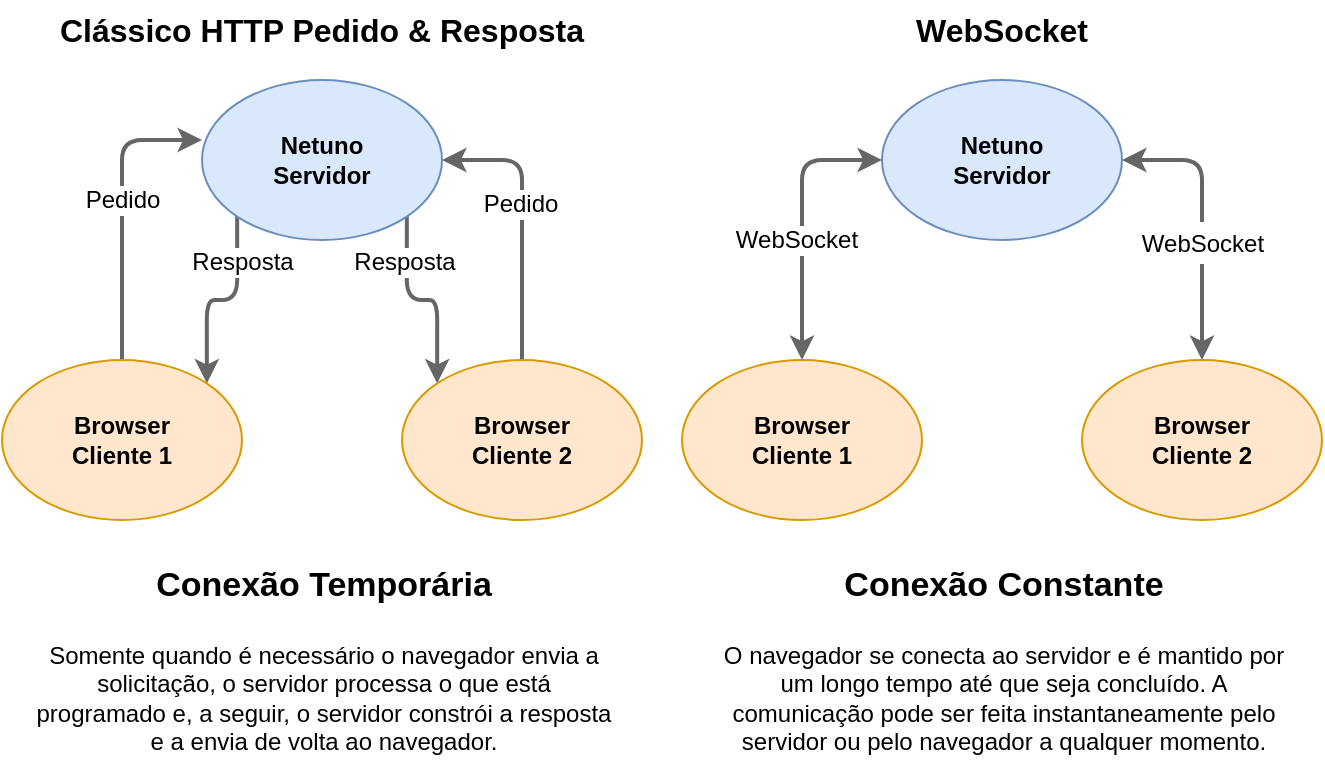<mxfile version="15.4.3" type="google"><diagram id="mi_Dz1-d5o9HBPradtcp" name="Page-1"><mxGraphModel dx="945" dy="564" grid="1" gridSize="10" guides="1" tooltips="1" connect="1" arrows="1" fold="1" page="1" pageScale="1" pageWidth="700" pageHeight="400" math="0" shadow="0"><root><mxCell id="0"/><mxCell id="1" parent="0"/><mxCell id="SCUOI704Cp2bl-txPZhP-11" style="edgeStyle=orthogonalEdgeStyle;rounded=1;orthogonalLoop=1;jettySize=auto;html=1;entryX=1;entryY=0;entryDx=0;entryDy=0;fontSize=16;exitX=0;exitY=1;exitDx=0;exitDy=0;fillColor=#f5f5f5;strokeColor=#666666;strokeWidth=2;" parent="1" source="SCUOI704Cp2bl-txPZhP-1" target="SCUOI704Cp2bl-txPZhP-2" edge="1"><mxGeometry relative="1" as="geometry"/></mxCell><mxCell id="SCUOI704Cp2bl-txPZhP-13" value="Resposta" style="edgeLabel;html=1;align=center;verticalAlign=middle;resizable=0;points=[];fontSize=12;" parent="SCUOI704Cp2bl-txPZhP-11" vertex="1" connectable="0"><mxGeometry x="-0.21" y="-5" relative="1" as="geometry"><mxPoint x="7" y="-17" as="offset"/></mxGeometry></mxCell><mxCell id="SCUOI704Cp2bl-txPZhP-15" style="edgeStyle=orthogonalEdgeStyle;rounded=1;orthogonalLoop=1;jettySize=auto;html=1;entryX=0;entryY=0;entryDx=0;entryDy=0;fontSize=16;exitX=1;exitY=1;exitDx=0;exitDy=0;fillColor=#f5f5f5;strokeColor=#666666;strokeWidth=2;" parent="1" source="SCUOI704Cp2bl-txPZhP-1" target="SCUOI704Cp2bl-txPZhP-3" edge="1"><mxGeometry relative="1" as="geometry"/></mxCell><mxCell id="SCUOI704Cp2bl-txPZhP-16" value="Resposta" style="edgeLabel;html=1;align=center;verticalAlign=middle;resizable=0;points=[];fontSize=12;" parent="SCUOI704Cp2bl-txPZhP-15" vertex="1" connectable="0"><mxGeometry x="-0.282" y="3" relative="1" as="geometry"><mxPoint x="-5" y="-13" as="offset"/></mxGeometry></mxCell><mxCell id="SCUOI704Cp2bl-txPZhP-1" value="Netuno&lt;br&gt;Servidor" style="ellipse;whiteSpace=wrap;html=1;fillColor=#dae8fc;strokeColor=#6c8ebf;fontStyle=1" parent="1" vertex="1"><mxGeometry x="120" y="50" width="120" height="80" as="geometry"/></mxCell><mxCell id="SCUOI704Cp2bl-txPZhP-10" style="edgeStyle=orthogonalEdgeStyle;rounded=1;orthogonalLoop=1;jettySize=auto;html=1;entryX=0;entryY=0.375;entryDx=0;entryDy=0;entryPerimeter=0;fontSize=16;fillColor=#f5f5f5;strokeColor=#666666;strokeWidth=2;" parent="1" source="SCUOI704Cp2bl-txPZhP-2" target="SCUOI704Cp2bl-txPZhP-1" edge="1"><mxGeometry relative="1" as="geometry"/></mxCell><mxCell id="SCUOI704Cp2bl-txPZhP-12" value="Pedido" style="edgeLabel;html=1;align=center;verticalAlign=middle;resizable=0;points=[];fontSize=12;" parent="SCUOI704Cp2bl-txPZhP-10" vertex="1" connectable="0"><mxGeometry x="-0.251" y="-4" relative="1" as="geometry"><mxPoint x="-4" y="-24" as="offset"/></mxGeometry></mxCell><mxCell id="SCUOI704Cp2bl-txPZhP-2" value="Browser&lt;br&gt;Cliente&amp;nbsp;1" style="ellipse;whiteSpace=wrap;html=1;fillColor=#ffe6cc;strokeColor=#d79b00;fontStyle=1" parent="1" vertex="1"><mxGeometry x="20" y="190" width="120" height="80" as="geometry"/></mxCell><mxCell id="SCUOI704Cp2bl-txPZhP-14" style="edgeStyle=orthogonalEdgeStyle;rounded=1;orthogonalLoop=1;jettySize=auto;html=1;entryX=1;entryY=0.5;entryDx=0;entryDy=0;fontSize=16;fillColor=#f5f5f5;strokeColor=#666666;strokeWidth=2;" parent="1" source="SCUOI704Cp2bl-txPZhP-3" target="SCUOI704Cp2bl-txPZhP-1" edge="1"><mxGeometry relative="1" as="geometry"/></mxCell><mxCell id="SCUOI704Cp2bl-txPZhP-17" value="Pedido" style="edgeLabel;html=1;align=center;verticalAlign=middle;resizable=0;points=[];fontSize=12;" parent="SCUOI704Cp2bl-txPZhP-14" vertex="1" connectable="0"><mxGeometry x="0.114" y="1" relative="1" as="geometry"><mxPoint as="offset"/></mxGeometry></mxCell><mxCell id="SCUOI704Cp2bl-txPZhP-3" value="Browser&lt;br&gt;Cliente&amp;nbsp;2" style="ellipse;whiteSpace=wrap;html=1;fillColor=#ffe6cc;strokeColor=#d79b00;fontStyle=1" parent="1" vertex="1"><mxGeometry x="220" y="190" width="120" height="80" as="geometry"/></mxCell><mxCell id="SCUOI704Cp2bl-txPZhP-22" style="edgeStyle=orthogonalEdgeStyle;rounded=1;orthogonalLoop=1;jettySize=auto;html=1;entryX=0.5;entryY=0;entryDx=0;entryDy=0;fontSize=12;startArrow=classic;startFill=1;strokeWidth=2;exitX=1;exitY=0.5;exitDx=0;exitDy=0;fillColor=#f5f5f5;strokeColor=#666666;" parent="1" source="SCUOI704Cp2bl-txPZhP-4" target="SCUOI704Cp2bl-txPZhP-6" edge="1"><mxGeometry relative="1" as="geometry"/></mxCell><mxCell id="SCUOI704Cp2bl-txPZhP-26" value="&lt;span style=&quot;font-size: 12px&quot;&gt;WebSocket&lt;/span&gt;" style="edgeLabel;html=1;align=center;verticalAlign=middle;resizable=0;points=[];fontSize=17;" parent="SCUOI704Cp2bl-txPZhP-22" vertex="1" connectable="0"><mxGeometry x="-0.079" y="3" relative="1" as="geometry"><mxPoint x="-3" y="16" as="offset"/></mxGeometry></mxCell><mxCell id="SCUOI704Cp2bl-txPZhP-4" value="Netuno&lt;br&gt;Servidor" style="ellipse;whiteSpace=wrap;html=1;fillColor=#dae8fc;strokeColor=#6c8ebf;fontStyle=1" parent="1" vertex="1"><mxGeometry x="460" y="50" width="120" height="80" as="geometry"/></mxCell><mxCell id="SCUOI704Cp2bl-txPZhP-21" style="edgeStyle=orthogonalEdgeStyle;rounded=1;orthogonalLoop=1;jettySize=auto;html=1;entryX=0;entryY=0.5;entryDx=0;entryDy=0;fontSize=12;startArrow=classic;startFill=1;strokeWidth=2;fillColor=#f5f5f5;strokeColor=#666666;" parent="1" source="SCUOI704Cp2bl-txPZhP-5" target="SCUOI704Cp2bl-txPZhP-4" edge="1"><mxGeometry relative="1" as="geometry"/></mxCell><mxCell id="SCUOI704Cp2bl-txPZhP-23" value="WebSocket" style="edgeLabel;html=1;align=center;verticalAlign=middle;resizable=0;points=[];fontSize=12;" parent="SCUOI704Cp2bl-txPZhP-21" vertex="1" connectable="0"><mxGeometry x="-0.136" y="3" relative="1" as="geometry"><mxPoint as="offset"/></mxGeometry></mxCell><mxCell id="SCUOI704Cp2bl-txPZhP-5" value="Browser&lt;br&gt;Cliente&amp;nbsp;1" style="ellipse;whiteSpace=wrap;html=1;fillColor=#ffe6cc;strokeColor=#d79b00;fontStyle=1" parent="1" vertex="1"><mxGeometry x="360" y="190" width="120" height="80" as="geometry"/></mxCell><mxCell id="SCUOI704Cp2bl-txPZhP-6" value="Browser&lt;br&gt;Cliente&amp;nbsp;2" style="ellipse;whiteSpace=wrap;html=1;fillColor=#ffe6cc;strokeColor=#d79b00;fontStyle=1" parent="1" vertex="1"><mxGeometry x="560" y="190" width="120" height="80" as="geometry"/></mxCell><mxCell id="SCUOI704Cp2bl-txPZhP-7" value="Clássico HTTP Pedido &amp;amp; Resposta" style="text;html=1;strokeColor=none;fillColor=none;align=center;verticalAlign=middle;whiteSpace=wrap;rounded=0;fontSize=16;fontStyle=1" parent="1" vertex="1"><mxGeometry x="20" y="10" width="320" height="30" as="geometry"/></mxCell><mxCell id="SCUOI704Cp2bl-txPZhP-8" value="WebSocket" style="text;html=1;strokeColor=none;fillColor=none;align=center;verticalAlign=middle;whiteSpace=wrap;rounded=0;fontSize=16;fontStyle=1" parent="1" vertex="1"><mxGeometry x="410" y="10" width="220" height="30" as="geometry"/></mxCell><mxCell id="SCUOI704Cp2bl-txPZhP-24" value="&lt;h1 style=&quot;text-align: center&quot;&gt;&lt;font style=&quot;font-size: 17px&quot;&gt;Conexão Temporária&lt;/font&gt;&lt;/h1&gt;&lt;p style=&quot;text-align: center&quot;&gt;Somente quando é necessário o navegador envia a solicitação, o servidor processa o que está programado e, a seguir, o servidor constrói a resposta e a envia de volta ao navegador.&lt;/p&gt;" style="text;html=1;strokeColor=none;fillColor=none;spacing=5;spacingTop=-20;whiteSpace=wrap;overflow=hidden;rounded=0;fontSize=12;" parent="1" vertex="1"><mxGeometry x="30" y="280" width="300" height="120" as="geometry"/></mxCell><mxCell id="SCUOI704Cp2bl-txPZhP-25" value="&lt;h1 style=&quot;text-align: center&quot;&gt;&lt;font style=&quot;font-size: 17px&quot;&gt;Conexão Constante&lt;/font&gt;&lt;/h1&gt;&lt;p style=&quot;text-align: center&quot;&gt;O navegador se conecta ao servidor e é mantido por um longo tempo até que seja concluído. A comunicação pode ser feita instantaneamente pelo servidor ou pelo navegador a qualquer momento.&lt;/p&gt;" style="text;html=1;strokeColor=none;fillColor=none;spacing=5;spacingTop=-20;whiteSpace=wrap;overflow=hidden;rounded=0;fontSize=12;" parent="1" vertex="1"><mxGeometry x="370" y="280" width="300" height="120" as="geometry"/></mxCell></root></mxGraphModel></diagram></mxfile>
